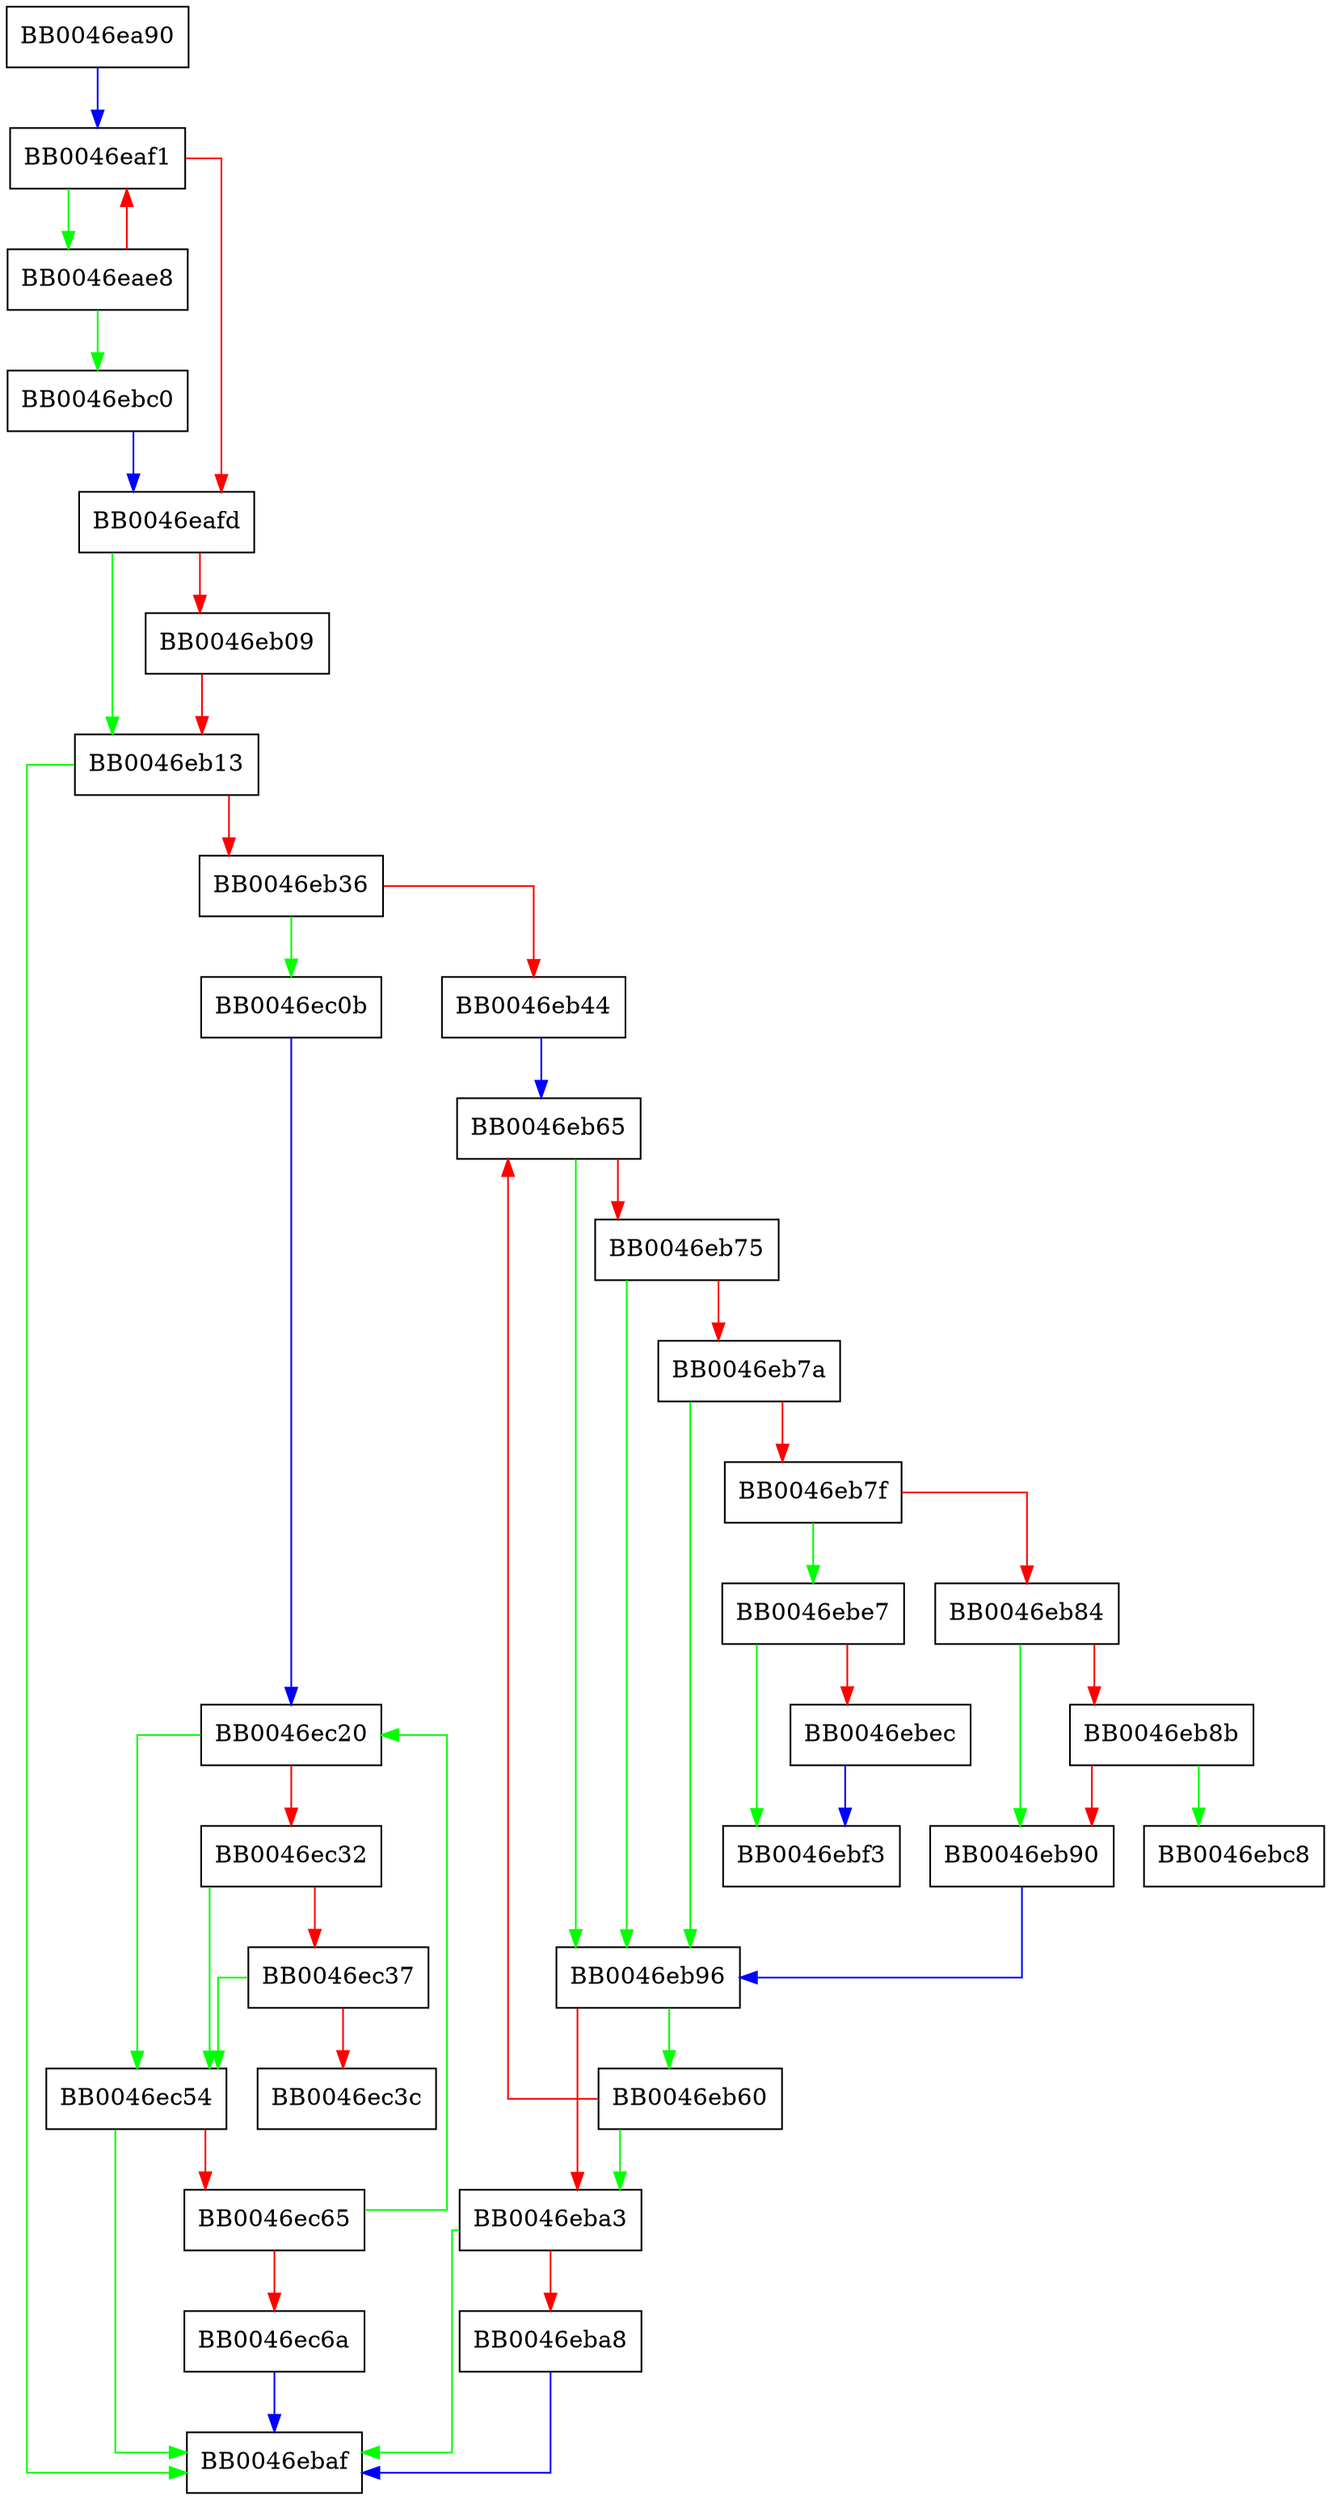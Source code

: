digraph opt_init {
  node [shape="box"];
  graph [splines=ortho];
  BB0046ea90 -> BB0046eaf1 [color="blue"];
  BB0046eae8 -> BB0046ebc0 [color="green"];
  BB0046eae8 -> BB0046eaf1 [color="red"];
  BB0046eaf1 -> BB0046eae8 [color="green"];
  BB0046eaf1 -> BB0046eafd [color="red"];
  BB0046eafd -> BB0046eb13 [color="green"];
  BB0046eafd -> BB0046eb09 [color="red"];
  BB0046eb09 -> BB0046eb13 [color="red"];
  BB0046eb13 -> BB0046ebaf [color="green"];
  BB0046eb13 -> BB0046eb36 [color="red"];
  BB0046eb36 -> BB0046ec0b [color="green"];
  BB0046eb36 -> BB0046eb44 [color="red"];
  BB0046eb44 -> BB0046eb65 [color="blue"];
  BB0046eb60 -> BB0046eba3 [color="green"];
  BB0046eb60 -> BB0046eb65 [color="red"];
  BB0046eb65 -> BB0046eb96 [color="green"];
  BB0046eb65 -> BB0046eb75 [color="red"];
  BB0046eb75 -> BB0046eb96 [color="green"];
  BB0046eb75 -> BB0046eb7a [color="red"];
  BB0046eb7a -> BB0046eb96 [color="green"];
  BB0046eb7a -> BB0046eb7f [color="red"];
  BB0046eb7f -> BB0046ebe7 [color="green"];
  BB0046eb7f -> BB0046eb84 [color="red"];
  BB0046eb84 -> BB0046eb90 [color="green"];
  BB0046eb84 -> BB0046eb8b [color="red"];
  BB0046eb8b -> BB0046ebc8 [color="green"];
  BB0046eb8b -> BB0046eb90 [color="red"];
  BB0046eb90 -> BB0046eb96 [color="blue"];
  BB0046eb96 -> BB0046eb60 [color="green"];
  BB0046eb96 -> BB0046eba3 [color="red"];
  BB0046eba3 -> BB0046ebaf [color="green"];
  BB0046eba3 -> BB0046eba8 [color="red"];
  BB0046eba8 -> BB0046ebaf [color="blue"];
  BB0046ebc0 -> BB0046eafd [color="blue"];
  BB0046ebe7 -> BB0046ebf3 [color="green"];
  BB0046ebe7 -> BB0046ebec [color="red"];
  BB0046ebec -> BB0046ebf3 [color="blue"];
  BB0046ec0b -> BB0046ec20 [color="blue"];
  BB0046ec20 -> BB0046ec54 [color="green"];
  BB0046ec20 -> BB0046ec32 [color="red"];
  BB0046ec32 -> BB0046ec54 [color="green"];
  BB0046ec32 -> BB0046ec37 [color="red"];
  BB0046ec37 -> BB0046ec54 [color="green"];
  BB0046ec37 -> BB0046ec3c [color="red"];
  BB0046ec54 -> BB0046ebaf [color="green"];
  BB0046ec54 -> BB0046ec65 [color="red"];
  BB0046ec65 -> BB0046ec20 [color="green"];
  BB0046ec65 -> BB0046ec6a [color="red"];
  BB0046ec6a -> BB0046ebaf [color="blue"];
}